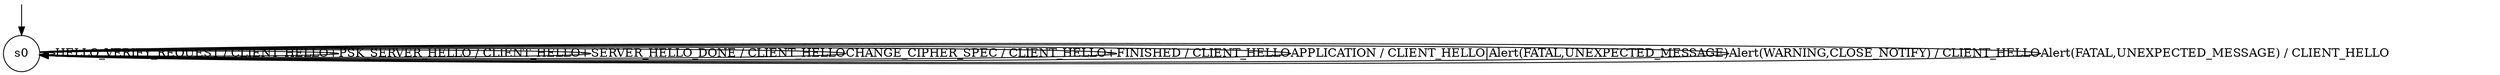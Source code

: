 digraph g {

	s0 [shape="circle" label="s0"];
	s0 -> s0 [label="HELLO_VERIFY_REQUEST / CLIENT_HELLO+"];
	s0 -> s0 [label="PSK_SERVER_HELLO / CLIENT_HELLO+"];
	s0 -> s0 [label="SERVER_HELLO_DONE / CLIENT_HELLO"];
	s0 -> s0 [label="CHANGE_CIPHER_SPEC / CLIENT_HELLO+"];
	s0 -> s0 [label="FINISHED / CLIENT_HELLO"];
	s0 -> s0 [label="APPLICATION / CLIENT_HELLO|Alert(FATAL,UNEXPECTED_MESSAGE)"];
	s0 -> s0 [label="Alert(WARNING,CLOSE_NOTIFY) / CLIENT_HELLO"];
	s0 -> s0 [label="Alert(FATAL,UNEXPECTED_MESSAGE) / CLIENT_HELLO"];

__start0 [label="" shape="none" width="0" height="0"];
__start0 -> s0;

}
